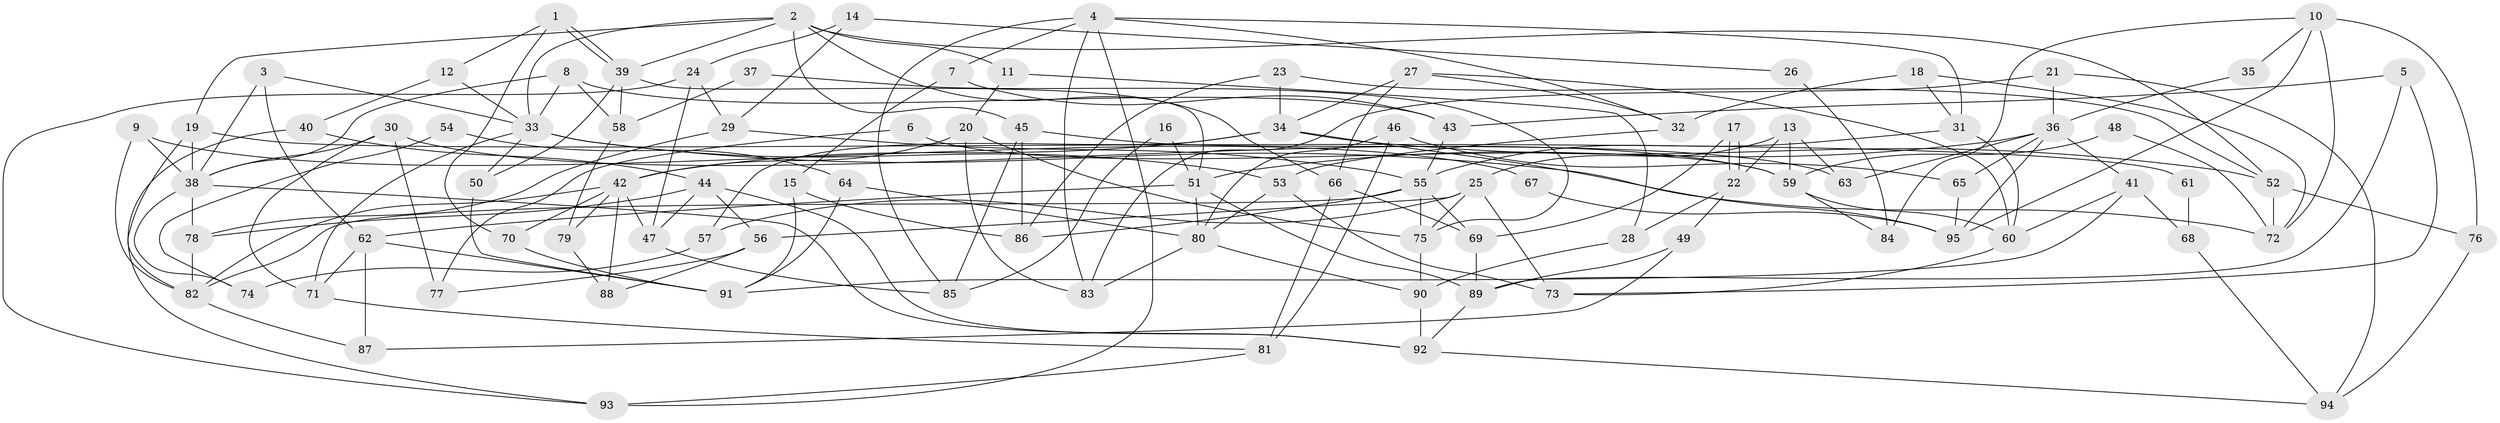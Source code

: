 // Generated by graph-tools (version 1.1) at 2025/15/03/09/25 04:15:04]
// undirected, 95 vertices, 190 edges
graph export_dot {
graph [start="1"]
  node [color=gray90,style=filled];
  1;
  2;
  3;
  4;
  5;
  6;
  7;
  8;
  9;
  10;
  11;
  12;
  13;
  14;
  15;
  16;
  17;
  18;
  19;
  20;
  21;
  22;
  23;
  24;
  25;
  26;
  27;
  28;
  29;
  30;
  31;
  32;
  33;
  34;
  35;
  36;
  37;
  38;
  39;
  40;
  41;
  42;
  43;
  44;
  45;
  46;
  47;
  48;
  49;
  50;
  51;
  52;
  53;
  54;
  55;
  56;
  57;
  58;
  59;
  60;
  61;
  62;
  63;
  64;
  65;
  66;
  67;
  68;
  69;
  70;
  71;
  72;
  73;
  74;
  75;
  76;
  77;
  78;
  79;
  80;
  81;
  82;
  83;
  84;
  85;
  86;
  87;
  88;
  89;
  90;
  91;
  92;
  93;
  94;
  95;
  1 -- 39;
  1 -- 39;
  1 -- 12;
  1 -- 70;
  2 -- 19;
  2 -- 33;
  2 -- 11;
  2 -- 39;
  2 -- 45;
  2 -- 52;
  2 -- 66;
  3 -- 62;
  3 -- 38;
  3 -- 33;
  4 -- 31;
  4 -- 83;
  4 -- 7;
  4 -- 32;
  4 -- 85;
  4 -- 93;
  5 -- 73;
  5 -- 89;
  5 -- 43;
  6 -- 77;
  6 -- 59;
  7 -- 43;
  7 -- 15;
  8 -- 38;
  8 -- 33;
  8 -- 43;
  8 -- 58;
  9 -- 38;
  9 -- 82;
  9 -- 67;
  10 -- 76;
  10 -- 95;
  10 -- 35;
  10 -- 72;
  10 -- 84;
  11 -- 20;
  11 -- 28;
  12 -- 33;
  12 -- 40;
  13 -- 22;
  13 -- 59;
  13 -- 25;
  13 -- 63;
  14 -- 24;
  14 -- 29;
  14 -- 26;
  15 -- 86;
  15 -- 91;
  16 -- 85;
  16 -- 51;
  17 -- 69;
  17 -- 22;
  17 -- 22;
  18 -- 32;
  18 -- 72;
  18 -- 31;
  19 -- 82;
  19 -- 38;
  19 -- 61;
  20 -- 42;
  20 -- 75;
  20 -- 83;
  21 -- 83;
  21 -- 36;
  21 -- 94;
  22 -- 28;
  22 -- 49;
  23 -- 86;
  23 -- 34;
  23 -- 52;
  24 -- 47;
  24 -- 29;
  24 -- 93;
  25 -- 73;
  25 -- 56;
  25 -- 57;
  25 -- 75;
  26 -- 84;
  27 -- 32;
  27 -- 66;
  27 -- 34;
  27 -- 60;
  28 -- 90;
  29 -- 55;
  29 -- 78;
  30 -- 71;
  30 -- 38;
  30 -- 59;
  30 -- 77;
  31 -- 60;
  31 -- 55;
  32 -- 53;
  33 -- 72;
  33 -- 50;
  33 -- 53;
  33 -- 71;
  34 -- 52;
  34 -- 42;
  34 -- 57;
  34 -- 95;
  35 -- 36;
  36 -- 51;
  36 -- 63;
  36 -- 41;
  36 -- 65;
  36 -- 95;
  37 -- 75;
  37 -- 58;
  38 -- 92;
  38 -- 78;
  38 -- 74;
  39 -- 50;
  39 -- 51;
  39 -- 58;
  40 -- 93;
  40 -- 44;
  41 -- 91;
  41 -- 60;
  41 -- 68;
  42 -- 70;
  42 -- 47;
  42 -- 79;
  42 -- 82;
  42 -- 88;
  43 -- 55;
  44 -- 92;
  44 -- 56;
  44 -- 47;
  44 -- 78;
  45 -- 85;
  45 -- 63;
  45 -- 86;
  46 -- 65;
  46 -- 81;
  46 -- 80;
  47 -- 85;
  48 -- 72;
  48 -- 59;
  49 -- 87;
  49 -- 89;
  50 -- 91;
  51 -- 62;
  51 -- 80;
  51 -- 89;
  52 -- 72;
  52 -- 76;
  53 -- 80;
  53 -- 73;
  54 -- 64;
  54 -- 74;
  55 -- 69;
  55 -- 75;
  55 -- 82;
  55 -- 86;
  56 -- 88;
  56 -- 77;
  57 -- 74;
  58 -- 79;
  59 -- 60;
  59 -- 84;
  60 -- 73;
  61 -- 68;
  62 -- 91;
  62 -- 71;
  62 -- 87;
  64 -- 91;
  64 -- 80;
  65 -- 95;
  66 -- 69;
  66 -- 81;
  67 -- 95;
  68 -- 94;
  69 -- 89;
  70 -- 91;
  71 -- 81;
  75 -- 90;
  76 -- 94;
  78 -- 82;
  79 -- 88;
  80 -- 83;
  80 -- 90;
  81 -- 93;
  82 -- 87;
  89 -- 92;
  90 -- 92;
  92 -- 94;
}
